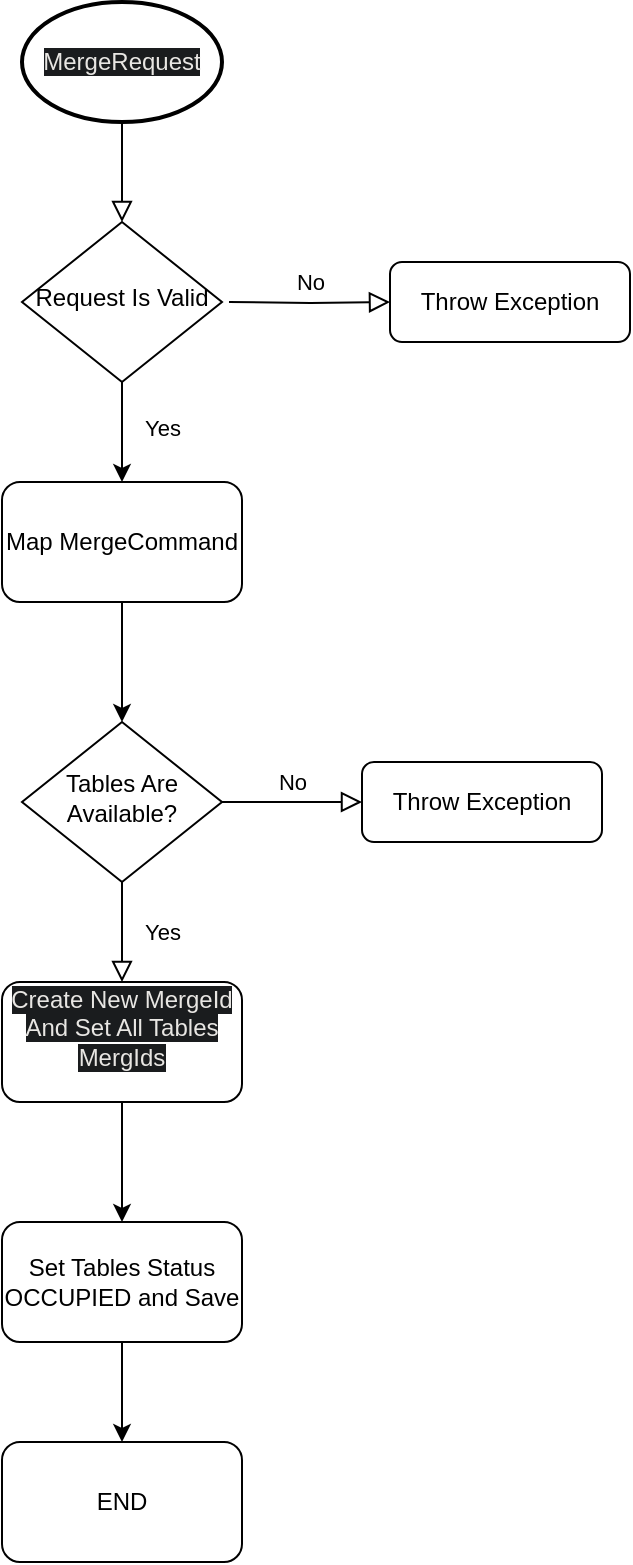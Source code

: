 <mxfile version="24.7.1" type="github">
  <diagram name="Sayfa -1" id="o420CQKQhEiZrl8aZRzk">
    <mxGraphModel dx="1434" dy="738" grid="1" gridSize="10" guides="1" tooltips="1" connect="1" arrows="1" fold="1" page="1" pageScale="1" pageWidth="827" pageHeight="1169" math="0" shadow="0">
      <root>
        <mxCell id="0" />
        <mxCell id="1" parent="0" />
        <mxCell id="1ZGpAP5L5Jv-LQ6J0pQU-2" value="" style="rounded=0;html=1;jettySize=auto;orthogonalLoop=1;fontSize=11;endArrow=block;endFill=0;endSize=8;strokeWidth=1;shadow=0;labelBackgroundColor=none;edgeStyle=orthogonalEdgeStyle;exitX=0.5;exitY=1;exitDx=0;exitDy=0;exitPerimeter=0;entryX=0.5;entryY=0;entryDx=0;entryDy=0;" edge="1" parent="1" source="1ZGpAP5L5Jv-LQ6J0pQU-3" target="1ZGpAP5L5Jv-LQ6J0pQU-4">
          <mxGeometry relative="1" as="geometry">
            <mxPoint x="219.5" y="130" as="sourcePoint" />
            <mxPoint x="219.5" y="180" as="targetPoint" />
          </mxGeometry>
        </mxCell>
        <mxCell id="1ZGpAP5L5Jv-LQ6J0pQU-3" value="&lt;br&gt;&lt;span data-darkreader-inline-bgcolor=&quot;&quot; data-darkreader-inline-color=&quot;&quot; style=&quot;color: rgb(232, 230, 227); font-family: Helvetica; font-size: 12px; font-style: normal; font-variant-ligatures: normal; font-variant-caps: normal; font-weight: 400; letter-spacing: normal; orphans: 2; text-align: center; text-indent: 0px; text-transform: none; widows: 2; word-spacing: 0px; -webkit-text-stroke-width: 0px; white-space: normal; background-color: rgb(26, 28, 30); text-decoration-thickness: initial; text-decoration-style: initial; text-decoration-color: initial; float: none; display: inline !important; --darkreader-inline-color: #d8d4cf; --darkreader-inline-bgcolor: #151718;&quot;&gt;MergeRequest&lt;/span&gt;&lt;div&gt;&lt;br/&gt;&lt;/div&gt;" style="strokeWidth=2;html=1;shape=mxgraph.flowchart.start_1;whiteSpace=wrap;" vertex="1" parent="1">
          <mxGeometry x="170" y="80" width="100" height="60" as="geometry" />
        </mxCell>
        <mxCell id="1ZGpAP5L5Jv-LQ6J0pQU-4" value="Request Is Valid" style="rhombus;whiteSpace=wrap;html=1;shadow=0;fontFamily=Helvetica;fontSize=12;align=center;strokeWidth=1;spacing=6;spacingTop=-4;" vertex="1" parent="1">
          <mxGeometry x="170" y="190" width="100" height="80" as="geometry" />
        </mxCell>
        <mxCell id="1ZGpAP5L5Jv-LQ6J0pQU-5" value="Map MergeCommand" style="rounded=1;whiteSpace=wrap;html=1;" vertex="1" parent="1">
          <mxGeometry x="160" y="320" width="120" height="60" as="geometry" />
        </mxCell>
        <mxCell id="1ZGpAP5L5Jv-LQ6J0pQU-6" value="Yes&lt;div&gt;&lt;br&gt;&lt;/div&gt;" style="endArrow=classic;html=1;rounded=0;entryX=0.5;entryY=0;entryDx=0;entryDy=0;exitX=0.5;exitY=1;exitDx=0;exitDy=0;" edge="1" parent="1" source="1ZGpAP5L5Jv-LQ6J0pQU-4" target="1ZGpAP5L5Jv-LQ6J0pQU-5">
          <mxGeometry x="0.2" y="20" width="50" height="50" relative="1" as="geometry">
            <mxPoint x="390" y="450" as="sourcePoint" />
            <mxPoint x="440" y="400" as="targetPoint" />
            <mxPoint as="offset" />
          </mxGeometry>
        </mxCell>
        <mxCell id="1ZGpAP5L5Jv-LQ6J0pQU-7" value="Throw Exception" style="rounded=1;whiteSpace=wrap;html=1;fontSize=12;glass=0;strokeWidth=1;shadow=0;" vertex="1" parent="1">
          <mxGeometry x="354" y="210" width="120" height="40" as="geometry" />
        </mxCell>
        <mxCell id="1ZGpAP5L5Jv-LQ6J0pQU-8" value="No" style="edgeStyle=orthogonalEdgeStyle;rounded=0;html=1;jettySize=auto;orthogonalLoop=1;fontSize=11;endArrow=block;endFill=0;endSize=8;strokeWidth=1;shadow=0;labelBackgroundColor=none;exitX=1;exitY=0.5;exitDx=0;exitDy=0;entryX=0;entryY=0.5;entryDx=0;entryDy=0;" edge="1" parent="1" target="1ZGpAP5L5Jv-LQ6J0pQU-7">
          <mxGeometry y="10" relative="1" as="geometry">
            <mxPoint as="offset" />
            <mxPoint x="273.5" y="230" as="sourcePoint" />
            <mxPoint x="353.5" y="450" as="targetPoint" />
          </mxGeometry>
        </mxCell>
        <mxCell id="1ZGpAP5L5Jv-LQ6J0pQU-9" value="Yes" style="rounded=0;html=1;jettySize=auto;orthogonalLoop=1;fontSize=11;endArrow=block;endFill=0;endSize=8;strokeWidth=1;shadow=0;labelBackgroundColor=none;edgeStyle=orthogonalEdgeStyle;entryX=0.5;entryY=0;entryDx=0;entryDy=0;" edge="1" parent="1" source="1ZGpAP5L5Jv-LQ6J0pQU-11" target="1ZGpAP5L5Jv-LQ6J0pQU-13">
          <mxGeometry y="20" relative="1" as="geometry">
            <mxPoint as="offset" />
            <mxPoint x="220" y="600" as="targetPoint" />
          </mxGeometry>
        </mxCell>
        <mxCell id="1ZGpAP5L5Jv-LQ6J0pQU-10" value="No" style="edgeStyle=orthogonalEdgeStyle;rounded=0;html=1;jettySize=auto;orthogonalLoop=1;fontSize=11;endArrow=block;endFill=0;endSize=8;strokeWidth=1;shadow=0;labelBackgroundColor=none;" edge="1" parent="1" source="1ZGpAP5L5Jv-LQ6J0pQU-11" target="1ZGpAP5L5Jv-LQ6J0pQU-12">
          <mxGeometry y="10" relative="1" as="geometry">
            <mxPoint as="offset" />
          </mxGeometry>
        </mxCell>
        <mxCell id="1ZGpAP5L5Jv-LQ6J0pQU-11" value="Tables Are Available?" style="rhombus;whiteSpace=wrap;html=1;shadow=0;fontFamily=Helvetica;fontSize=12;align=center;strokeWidth=1;spacing=6;spacingTop=-4;" vertex="1" parent="1">
          <mxGeometry x="170" y="440" width="100" height="80" as="geometry" />
        </mxCell>
        <mxCell id="1ZGpAP5L5Jv-LQ6J0pQU-12" value="Throw Exception" style="rounded=1;whiteSpace=wrap;html=1;fontSize=12;glass=0;strokeWidth=1;shadow=0;" vertex="1" parent="1">
          <mxGeometry x="340" y="460" width="120" height="40" as="geometry" />
        </mxCell>
        <mxCell id="1ZGpAP5L5Jv-LQ6J0pQU-13" value="&#xa;&lt;span style=&quot;color: rgb(232, 230, 227); font-family: Helvetica; font-size: 12px; font-style: normal; font-variant-ligatures: normal; font-variant-caps: normal; font-weight: 400; letter-spacing: normal; orphans: 2; text-align: center; text-indent: 0px; text-transform: none; widows: 2; word-spacing: 0px; -webkit-text-stroke-width: 0px; white-space: normal; background-color: rgb(26, 28, 30); text-decoration-thickness: initial; text-decoration-style: initial; text-decoration-color: initial; display: inline !important; float: none;&quot;&gt;Create New MergeId And Set All Tables MergIds&lt;/span&gt;&#xa;&#xa;" style="rounded=1;whiteSpace=wrap;html=1;" vertex="1" parent="1">
          <mxGeometry x="160" y="570" width="120" height="60" as="geometry" />
        </mxCell>
        <mxCell id="1ZGpAP5L5Jv-LQ6J0pQU-14" value="Set Tables Status OCCUPIED and Save" style="rounded=1;whiteSpace=wrap;html=1;" vertex="1" parent="1">
          <mxGeometry x="160" y="690" width="120" height="60" as="geometry" />
        </mxCell>
        <mxCell id="1ZGpAP5L5Jv-LQ6J0pQU-15" value="" style="endArrow=classic;html=1;rounded=0;exitX=0.5;exitY=1;exitDx=0;exitDy=0;entryX=0.5;entryY=0;entryDx=0;entryDy=0;" edge="1" parent="1" source="1ZGpAP5L5Jv-LQ6J0pQU-13" target="1ZGpAP5L5Jv-LQ6J0pQU-14">
          <mxGeometry width="50" height="50" relative="1" as="geometry">
            <mxPoint x="390" y="610" as="sourcePoint" />
            <mxPoint x="440" y="560" as="targetPoint" />
          </mxGeometry>
        </mxCell>
        <mxCell id="1ZGpAP5L5Jv-LQ6J0pQU-16" value="END" style="rounded=1;whiteSpace=wrap;html=1;" vertex="1" parent="1">
          <mxGeometry x="160" y="800" width="120" height="60" as="geometry" />
        </mxCell>
        <mxCell id="1ZGpAP5L5Jv-LQ6J0pQU-17" value="" style="endArrow=classic;html=1;rounded=0;exitX=0.5;exitY=1;exitDx=0;exitDy=0;entryX=0.5;entryY=0;entryDx=0;entryDy=0;" edge="1" parent="1" source="1ZGpAP5L5Jv-LQ6J0pQU-14" target="1ZGpAP5L5Jv-LQ6J0pQU-16">
          <mxGeometry width="50" height="50" relative="1" as="geometry">
            <mxPoint x="390" y="610" as="sourcePoint" />
            <mxPoint x="440" y="560" as="targetPoint" />
          </mxGeometry>
        </mxCell>
        <mxCell id="1ZGpAP5L5Jv-LQ6J0pQU-18" value="" style="endArrow=classic;html=1;rounded=0;exitX=0.5;exitY=1;exitDx=0;exitDy=0;entryX=0.5;entryY=0;entryDx=0;entryDy=0;" edge="1" parent="1" source="1ZGpAP5L5Jv-LQ6J0pQU-5" target="1ZGpAP5L5Jv-LQ6J0pQU-11">
          <mxGeometry width="50" height="50" relative="1" as="geometry">
            <mxPoint x="390" y="450" as="sourcePoint" />
            <mxPoint x="440" y="400" as="targetPoint" />
          </mxGeometry>
        </mxCell>
      </root>
    </mxGraphModel>
  </diagram>
</mxfile>
